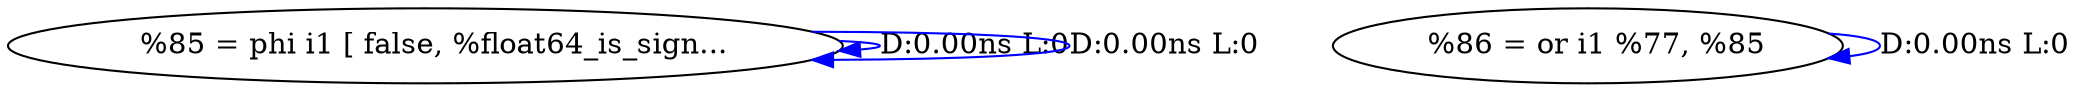 digraph {
Node0x3ccaf10[label="  %85 = phi i1 [ false, %float64_is_sign..."];
Node0x3ccaf10 -> Node0x3ccaf10[label="D:0.00ns L:0",color=blue];
Node0x3ccaf10 -> Node0x3ccaf10[label="D:0.00ns L:0",color=blue];
Node0x3ccaff0[label="  %86 = or i1 %77, %85"];
Node0x3ccaff0 -> Node0x3ccaff0[label="D:0.00ns L:0",color=blue];
}
